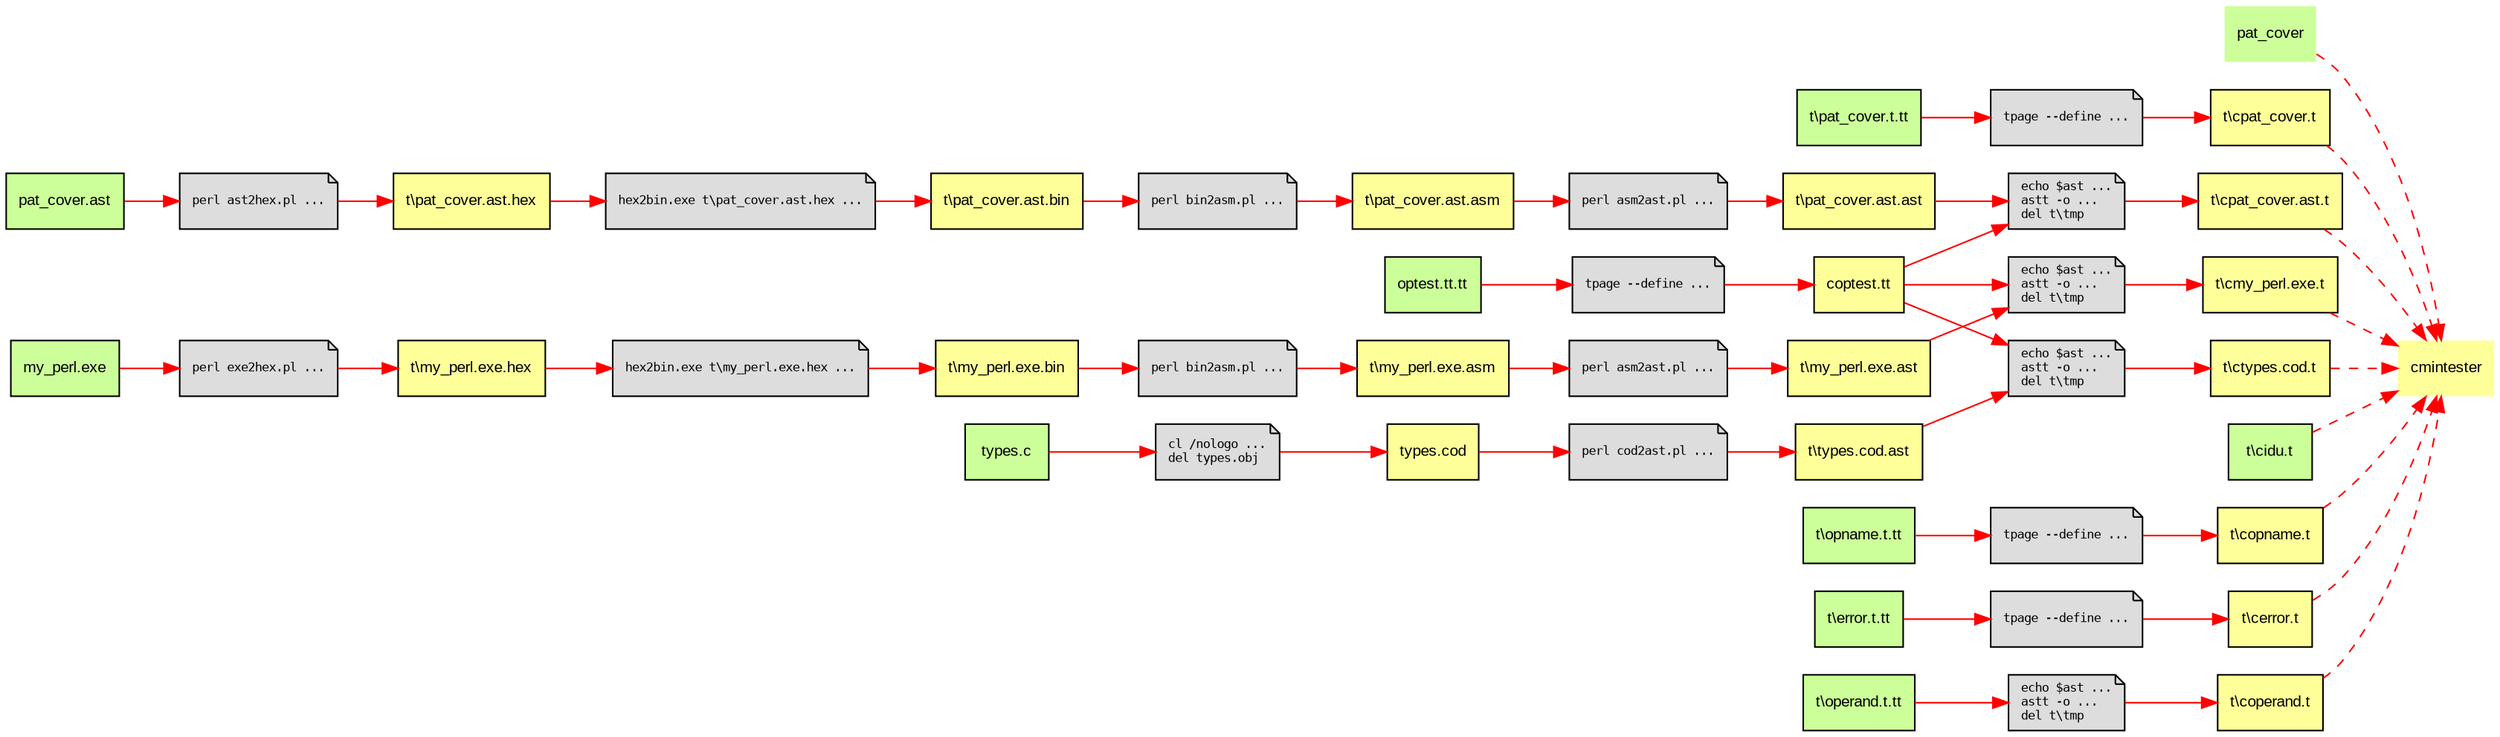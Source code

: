 digraph cmintester {
	graph [rankdir=LR, ratio=auto];
	node [label="\N", fillcolor="#ffff99", fontname=Arial, fontsize=10, shape=box, style=filled];
	edge [color=red];
	cmintester [label=cmintester, shape=plaintext];
	pat_cover [label=pat_cover, fillcolor="#ccff99", shape=plaintext, URL=pat_cover];
	node1 [label="t\\cpat_cover.ast.t"];
	node2 [label="echo $ast ...\lastt -o ...\ldel t\\tmp\l", fillcolor="#dddddd", fontname=Monospace, fontsize=8, shape=note];
	node3 [label="coptest.tt"];
	node4 [label="tpage --define ...\l", fillcolor="#dddddd", fontname=Monospace, fontsize=8, shape=note];
	node5 [label="optest.tt.tt", fillcolor="#ccff99", URL=optest_tt_tt];
	node6 [label="t\\pat_cover.ast.ast"];
	node7 [label="perl asm2ast.pl ...\l", fillcolor="#dddddd", fontname=Monospace, fontsize=8, shape=note];
	node8 [label="t\\pat_cover.ast.asm"];
	node9 [label="perl bin2asm.pl ...\l", fillcolor="#dddddd", fontname=Monospace, fontsize=8, shape=note];
	node10 [label="t\\pat_cover.ast.bin"];
	node11 [label="hex2bin.exe t\\pat_cover.ast.hex ...\l", fillcolor="#dddddd", fontname=Monospace, fontsize=8, shape=note];
	node12 [label="t\\pat_cover.ast.hex"];
	node13 [label="perl ast2hex.pl ...\l", fillcolor="#dddddd", fontname=Monospace, fontsize=8, shape=note];
	node14 [label="pat_cover.ast", fillcolor="#ccff99", URL=pat_cover_ast];
	node15 [label="t\\cpat_cover.t"];
	node16 [label="tpage --define ...\l", fillcolor="#dddddd", fontname=Monospace, fontsize=8, shape=note];
	node17 [label="t\\pat_cover.t.tt", fillcolor="#ccff99", URL=t_pat_cover_t_tt];
	node18 [label="t\\cmy_perl.exe.t"];
	node19 [label="echo $ast ...\lastt -o ...\ldel t\\tmp\l", fillcolor="#dddddd", fontname=Monospace, fontsize=8, shape=note];
	node20 [label="t\\my_perl.exe.ast"];
	node21 [label="perl asm2ast.pl ...\l", fillcolor="#dddddd", fontname=Monospace, fontsize=8, shape=note];
	node22 [label="t\\my_perl.exe.asm"];
	node23 [label="perl bin2asm.pl ...\l", fillcolor="#dddddd", fontname=Monospace, fontsize=8, shape=note];
	node24 [label="t\\my_perl.exe.bin"];
	node25 [label="hex2bin.exe t\\my_perl.exe.hex ...\l", fillcolor="#dddddd", fontname=Monospace, fontsize=8, shape=note];
	node26 [label="t\\my_perl.exe.hex"];
	node27 [label="perl exe2hex.pl ...\l", fillcolor="#dddddd", fontname=Monospace, fontsize=8, shape=note];
	node28 [label="my_perl.exe", fillcolor="#ccff99", URL=my_perl_exe];
	node29 [label="t\\ctypes.cod.t"];
	node30 [label="echo $ast ...\lastt -o ...\ldel t\\tmp\l", fillcolor="#dddddd", fontname=Monospace, fontsize=8, shape=note];
	node31 [label="t\\types.cod.ast"];
	node32 [label="perl cod2ast.pl ...\l", fillcolor="#dddddd", fontname=Monospace, fontsize=8, shape=note];
	node33 [label="types.cod"];
	node34 [label="cl /nologo ...\ldel types.obj\l", fillcolor="#dddddd", fontname=Monospace, fontsize=8, shape=note];
	node35 [label="types.c", fillcolor="#ccff99", URL=types_c];
	node36 [label="t\\cidu.t", fillcolor="#ccff99", URL=t_cidu_t];
	node37 [label="t\\copname.t"];
	node38 [label="tpage --define ...\l", fillcolor="#dddddd", fontname=Monospace, fontsize=8, shape=note];
	node39 [label="t\\opname.t.tt", fillcolor="#ccff99", URL=t_opname_t_tt];
	node40 [label="t\\cerror.t"];
	node41 [label="tpage --define ...\l", fillcolor="#dddddd", fontname=Monospace, fontsize=8, shape=note];
	node42 [label="t\\error.t.tt", fillcolor="#ccff99", URL=t_error_t_tt];
	node43 [label="t\\coperand.t"];
	node44 [label="echo $ast ...\lastt -o ...\ldel t\\tmp\l", fillcolor="#dddddd", fontname=Monospace, fontsize=8, shape=note];
	node45 [label="t\\operand.t.tt", fillcolor="#ccff99", URL=t_operand_t_tt];
	node11 -> node10;
	node13 -> node12;
	node16 -> node15;
	node19 -> node18;
	node21 -> node20;
	node23 -> node22;
	node25 -> node24;
	node27 -> node26;
	node30 -> node29;
	node32 -> node31;
	node34 -> node33;
	node38 -> node37;
	node41 -> node40;
	node44 -> node43;
	node2 -> node1;
	node4 -> node3;
	node7 -> node6;
	node9 -> node8;
	node3 -> node19;
	node3 -> node30;
	node3 -> node2;
	node28 -> node27;
	node5 -> node4;
	pat_cover -> cmintester [style=dashed];
	node14 -> node13;
	node40 -> cmintester [style=dashed];
	node36 -> cmintester [style=dashed];
	node18 -> cmintester [style=dashed];
	node43 -> cmintester [style=dashed];
	node37 -> cmintester [style=dashed];
	node1 -> cmintester [style=dashed];
	node15 -> cmintester [style=dashed];
	node29 -> cmintester [style=dashed];
	node42 -> node41;
	node22 -> node21;
	node20 -> node19;
	node24 -> node23;
	node26 -> node25;
	node45 -> node44;
	node39 -> node38;
	node8 -> node7;
	node6 -> node2;
	node10 -> node9;
	node12 -> node11;
	node17 -> node16;
	node31 -> node30;
	node35 -> node34;
	node33 -> node32;
}
